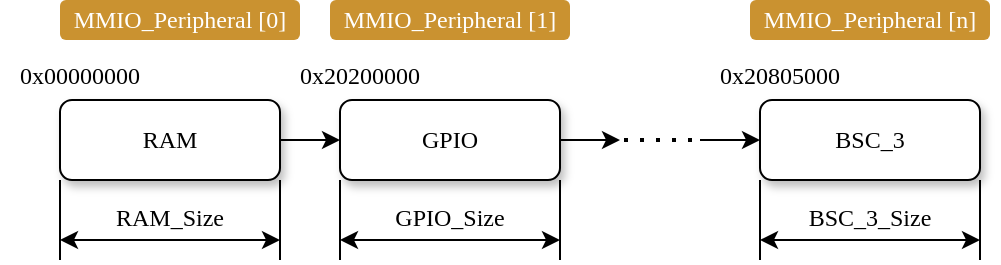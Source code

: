 <mxfile version="21.6.8" type="device">
  <diagram name="Page-1" id="RLWIMaJ11JOtgV8sg24g">
    <mxGraphModel dx="757" dy="488" grid="1" gridSize="10" guides="1" tooltips="1" connect="1" arrows="1" fold="1" page="1" pageScale="1" pageWidth="850" pageHeight="1100" math="0" shadow="0">
      <root>
        <mxCell id="0" />
        <mxCell id="1" parent="0" />
        <mxCell id="hkHh-y2pcCfkuMu4-OPQ-35" value="&lt;font face=&quot;Computer Modern&quot;&gt;MMIO_Peripheral [0]&lt;/font&gt;" style="rounded=1;whiteSpace=wrap;html=1;fillColor=#ca9230;strokeColor=none;fontColor=#FFFFFF;" parent="1" vertex="1">
          <mxGeometry x="150" y="317" width="120" height="20" as="geometry" />
        </mxCell>
        <mxCell id="hkHh-y2pcCfkuMu4-OPQ-24" style="edgeStyle=orthogonalEdgeStyle;rounded=0;orthogonalLoop=1;jettySize=auto;html=1;exitX=1;exitY=0.5;exitDx=0;exitDy=0;entryX=0;entryY=0.5;entryDx=0;entryDy=0;" parent="1" source="hkHh-y2pcCfkuMu4-OPQ-1" target="hkHh-y2pcCfkuMu4-OPQ-18" edge="1">
          <mxGeometry relative="1" as="geometry" />
        </mxCell>
        <mxCell id="hkHh-y2pcCfkuMu4-OPQ-1" value="RAM" style="rounded=1;whiteSpace=wrap;html=1;shadow=1;glass=0;fontFamily=Computer Modern;" parent="1" vertex="1">
          <mxGeometry x="150" y="367" width="110" height="40" as="geometry" />
        </mxCell>
        <mxCell id="hkHh-y2pcCfkuMu4-OPQ-5" value="0x00000000" style="text;html=1;strokeColor=none;fillColor=none;align=center;verticalAlign=middle;whiteSpace=wrap;rounded=0;fontFamily=Computer Modern;" parent="1" vertex="1">
          <mxGeometry x="120" y="340" width="80" height="30" as="geometry" />
        </mxCell>
        <mxCell id="hkHh-y2pcCfkuMu4-OPQ-12" style="edgeStyle=orthogonalEdgeStyle;rounded=0;orthogonalLoop=1;jettySize=auto;html=1;exitX=1;exitY=0.5;exitDx=0;exitDy=0;entryX=0;entryY=0.5;entryDx=0;entryDy=0;" parent="1" edge="1">
          <mxGeometry relative="1" as="geometry">
            <mxPoint x="460" y="390" as="targetPoint" />
          </mxGeometry>
        </mxCell>
        <mxCell id="hkHh-y2pcCfkuMu4-OPQ-13" value="RAM_Size" style="text;html=1;strokeColor=none;fillColor=none;align=center;verticalAlign=middle;whiteSpace=wrap;rounded=0;fontFamily=Computer Modern;" parent="1" vertex="1">
          <mxGeometry x="170" y="411" width="70" height="30" as="geometry" />
        </mxCell>
        <mxCell id="hkHh-y2pcCfkuMu4-OPQ-14" value="" style="endArrow=none;html=1;rounded=0;entryX=0;entryY=1;entryDx=0;entryDy=0;" parent="1" target="hkHh-y2pcCfkuMu4-OPQ-1" edge="1">
          <mxGeometry width="50" height="50" relative="1" as="geometry">
            <mxPoint x="150" y="447" as="sourcePoint" />
            <mxPoint x="150" y="427" as="targetPoint" />
          </mxGeometry>
        </mxCell>
        <mxCell id="hkHh-y2pcCfkuMu4-OPQ-15" value="" style="endArrow=none;html=1;rounded=0;entryX=0;entryY=1;entryDx=0;entryDy=0;" parent="1" edge="1">
          <mxGeometry width="50" height="50" relative="1" as="geometry">
            <mxPoint x="260" y="447" as="sourcePoint" />
            <mxPoint x="260" y="407" as="targetPoint" />
          </mxGeometry>
        </mxCell>
        <mxCell id="hkHh-y2pcCfkuMu4-OPQ-16" value="" style="endArrow=classic;startArrow=classic;html=1;rounded=0;" parent="1" edge="1">
          <mxGeometry width="50" height="50" relative="1" as="geometry">
            <mxPoint x="150" y="437" as="sourcePoint" />
            <mxPoint x="260" y="437" as="targetPoint" />
          </mxGeometry>
        </mxCell>
        <mxCell id="hkHh-y2pcCfkuMu4-OPQ-31" style="edgeStyle=orthogonalEdgeStyle;rounded=0;orthogonalLoop=1;jettySize=auto;html=1;exitX=1;exitY=0.5;exitDx=0;exitDy=0;" parent="1" source="hkHh-y2pcCfkuMu4-OPQ-18" edge="1">
          <mxGeometry relative="1" as="geometry">
            <mxPoint x="430" y="387.143" as="targetPoint" />
          </mxGeometry>
        </mxCell>
        <mxCell id="hkHh-y2pcCfkuMu4-OPQ-18" value="GPIO" style="rounded=1;whiteSpace=wrap;html=1;shadow=1;glass=0;fontFamily=Computer Modern;" parent="1" vertex="1">
          <mxGeometry x="290" y="367" width="110" height="40" as="geometry" />
        </mxCell>
        <mxCell id="hkHh-y2pcCfkuMu4-OPQ-19" value="0x20200000" style="text;html=1;strokeColor=none;fillColor=none;align=center;verticalAlign=middle;whiteSpace=wrap;rounded=0;fontFamily=Computer Modern;" parent="1" vertex="1">
          <mxGeometry x="260" y="340" width="80" height="30" as="geometry" />
        </mxCell>
        <mxCell id="hkHh-y2pcCfkuMu4-OPQ-20" value="GPIO_Size" style="text;html=1;strokeColor=none;fillColor=none;align=center;verticalAlign=middle;whiteSpace=wrap;rounded=0;fontFamily=Computer Modern;" parent="1" vertex="1">
          <mxGeometry x="310" y="411" width="70" height="30" as="geometry" />
        </mxCell>
        <mxCell id="hkHh-y2pcCfkuMu4-OPQ-21" value="" style="endArrow=none;html=1;rounded=0;entryX=0;entryY=1;entryDx=0;entryDy=0;" parent="1" target="hkHh-y2pcCfkuMu4-OPQ-18" edge="1">
          <mxGeometry width="50" height="50" relative="1" as="geometry">
            <mxPoint x="290" y="447" as="sourcePoint" />
            <mxPoint x="290" y="427" as="targetPoint" />
          </mxGeometry>
        </mxCell>
        <mxCell id="hkHh-y2pcCfkuMu4-OPQ-22" value="" style="endArrow=none;html=1;rounded=0;entryX=0;entryY=1;entryDx=0;entryDy=0;" parent="1" edge="1">
          <mxGeometry width="50" height="50" relative="1" as="geometry">
            <mxPoint x="400" y="447" as="sourcePoint" />
            <mxPoint x="400" y="407" as="targetPoint" />
          </mxGeometry>
        </mxCell>
        <mxCell id="hkHh-y2pcCfkuMu4-OPQ-23" value="" style="endArrow=classic;startArrow=classic;html=1;rounded=0;" parent="1" edge="1">
          <mxGeometry width="50" height="50" relative="1" as="geometry">
            <mxPoint x="290" y="437" as="sourcePoint" />
            <mxPoint x="400" y="437" as="targetPoint" />
          </mxGeometry>
        </mxCell>
        <mxCell id="hkHh-y2pcCfkuMu4-OPQ-25" value="BSC_3" style="rounded=1;whiteSpace=wrap;html=1;shadow=1;glass=0;fontFamily=Computer Modern;" parent="1" vertex="1">
          <mxGeometry x="500" y="367" width="110" height="40" as="geometry" />
        </mxCell>
        <mxCell id="hkHh-y2pcCfkuMu4-OPQ-26" value="0x20805000" style="text;html=1;strokeColor=none;fillColor=none;align=center;verticalAlign=middle;whiteSpace=wrap;rounded=0;fontFamily=Computer Modern;" parent="1" vertex="1">
          <mxGeometry x="470" y="340" width="80" height="30" as="geometry" />
        </mxCell>
        <mxCell id="hkHh-y2pcCfkuMu4-OPQ-27" value="BSC_3_Size" style="text;html=1;strokeColor=none;fillColor=none;align=center;verticalAlign=middle;whiteSpace=wrap;rounded=0;fontFamily=Computer Modern;" parent="1" vertex="1">
          <mxGeometry x="520" y="411" width="70" height="30" as="geometry" />
        </mxCell>
        <mxCell id="hkHh-y2pcCfkuMu4-OPQ-28" value="" style="endArrow=none;html=1;rounded=0;entryX=0;entryY=1;entryDx=0;entryDy=0;" parent="1" target="hkHh-y2pcCfkuMu4-OPQ-25" edge="1">
          <mxGeometry width="50" height="50" relative="1" as="geometry">
            <mxPoint x="500" y="447" as="sourcePoint" />
            <mxPoint x="500" y="427" as="targetPoint" />
          </mxGeometry>
        </mxCell>
        <mxCell id="hkHh-y2pcCfkuMu4-OPQ-29" value="" style="endArrow=none;html=1;rounded=0;entryX=0;entryY=1;entryDx=0;entryDy=0;" parent="1" edge="1">
          <mxGeometry width="50" height="50" relative="1" as="geometry">
            <mxPoint x="610" y="447" as="sourcePoint" />
            <mxPoint x="610" y="407" as="targetPoint" />
          </mxGeometry>
        </mxCell>
        <mxCell id="hkHh-y2pcCfkuMu4-OPQ-30" value="" style="endArrow=classic;startArrow=classic;html=1;rounded=0;" parent="1" edge="1">
          <mxGeometry width="50" height="50" relative="1" as="geometry">
            <mxPoint x="500" y="437" as="sourcePoint" />
            <mxPoint x="610" y="437" as="targetPoint" />
          </mxGeometry>
        </mxCell>
        <mxCell id="hkHh-y2pcCfkuMu4-OPQ-33" style="edgeStyle=orthogonalEdgeStyle;rounded=0;orthogonalLoop=1;jettySize=auto;html=1;entryX=0;entryY=0.5;entryDx=0;entryDy=0;" parent="1" target="hkHh-y2pcCfkuMu4-OPQ-25" edge="1">
          <mxGeometry relative="1" as="geometry">
            <mxPoint x="480" y="400" as="targetPoint" />
            <mxPoint x="470" y="387" as="sourcePoint" />
            <Array as="points">
              <mxPoint x="470" y="387" />
            </Array>
          </mxGeometry>
        </mxCell>
        <mxCell id="hkHh-y2pcCfkuMu4-OPQ-34" value="" style="endArrow=none;dashed=1;html=1;dashPattern=1 3;strokeWidth=2;rounded=0;" parent="1" edge="1">
          <mxGeometry width="50" height="50" relative="1" as="geometry">
            <mxPoint x="432" y="387" as="sourcePoint" />
            <mxPoint x="472" y="387" as="targetPoint" />
            <Array as="points">
              <mxPoint x="452" y="387" />
            </Array>
          </mxGeometry>
        </mxCell>
        <mxCell id="hkHh-y2pcCfkuMu4-OPQ-37" value="&lt;font face=&quot;Computer Modern&quot;&gt;MMIO_Peripheral [1]&lt;/font&gt;" style="rounded=1;whiteSpace=wrap;html=1;fillColor=#ca9230;strokeColor=none;fontColor=#FFFFFF;" parent="1" vertex="1">
          <mxGeometry x="285" y="317" width="120" height="20" as="geometry" />
        </mxCell>
        <mxCell id="hkHh-y2pcCfkuMu4-OPQ-38" value="&lt;font face=&quot;Computer Modern&quot;&gt;MMIO_Peripheral [n]&lt;/font&gt;" style="rounded=1;whiteSpace=wrap;html=1;fillColor=#ca9230;strokeColor=none;fontColor=#FFFFFF;" parent="1" vertex="1">
          <mxGeometry x="495" y="317" width="120" height="20" as="geometry" />
        </mxCell>
      </root>
    </mxGraphModel>
  </diagram>
</mxfile>
